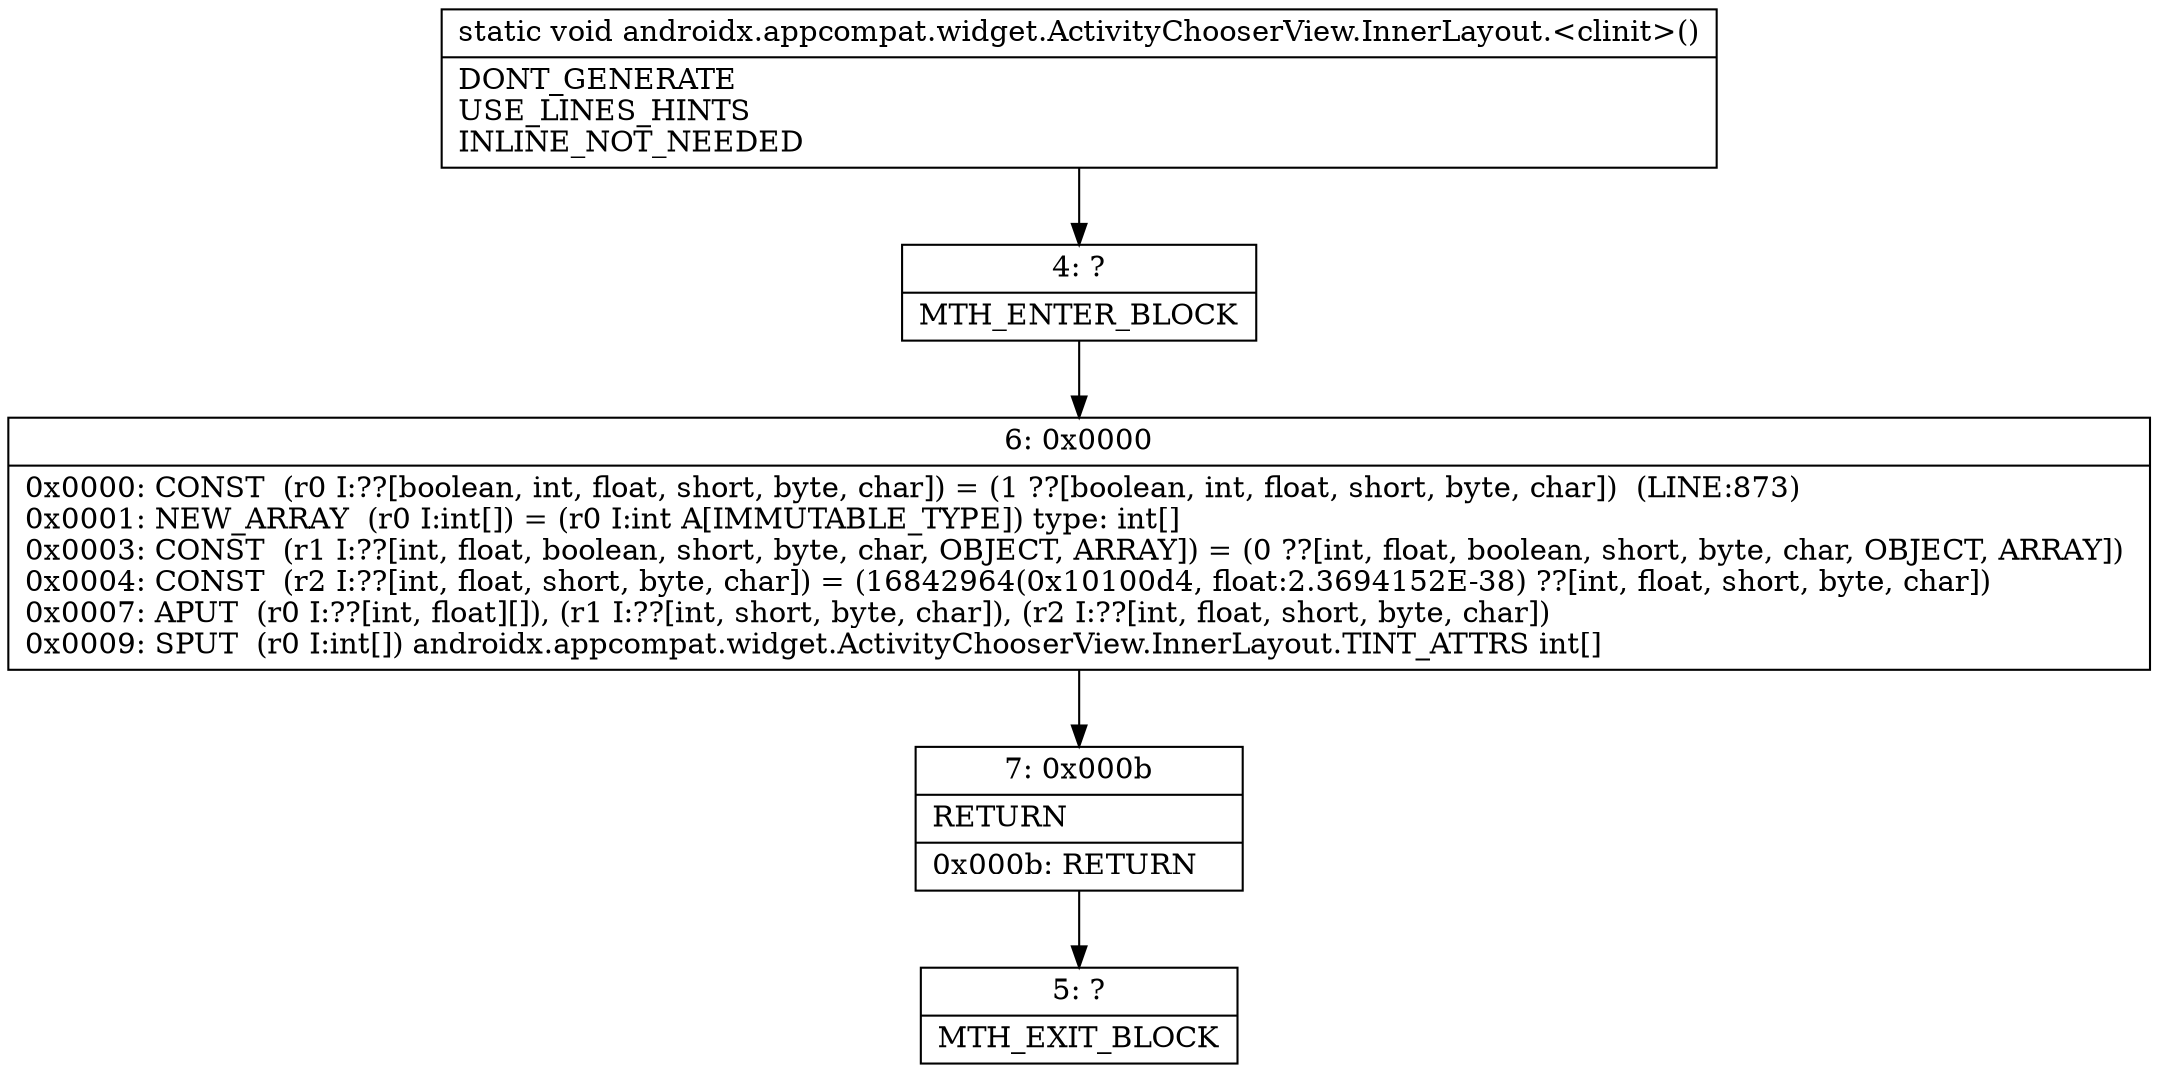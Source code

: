 digraph "CFG forandroidx.appcompat.widget.ActivityChooserView.InnerLayout.\<clinit\>()V" {
Node_4 [shape=record,label="{4\:\ ?|MTH_ENTER_BLOCK\l}"];
Node_6 [shape=record,label="{6\:\ 0x0000|0x0000: CONST  (r0 I:??[boolean, int, float, short, byte, char]) = (1 ??[boolean, int, float, short, byte, char])  (LINE:873)\l0x0001: NEW_ARRAY  (r0 I:int[]) = (r0 I:int A[IMMUTABLE_TYPE]) type: int[] \l0x0003: CONST  (r1 I:??[int, float, boolean, short, byte, char, OBJECT, ARRAY]) = (0 ??[int, float, boolean, short, byte, char, OBJECT, ARRAY]) \l0x0004: CONST  (r2 I:??[int, float, short, byte, char]) = (16842964(0x10100d4, float:2.3694152E\-38) ??[int, float, short, byte, char]) \l0x0007: APUT  (r0 I:??[int, float][]), (r1 I:??[int, short, byte, char]), (r2 I:??[int, float, short, byte, char]) \l0x0009: SPUT  (r0 I:int[]) androidx.appcompat.widget.ActivityChooserView.InnerLayout.TINT_ATTRS int[] \l}"];
Node_7 [shape=record,label="{7\:\ 0x000b|RETURN\l|0x000b: RETURN   \l}"];
Node_5 [shape=record,label="{5\:\ ?|MTH_EXIT_BLOCK\l}"];
MethodNode[shape=record,label="{static void androidx.appcompat.widget.ActivityChooserView.InnerLayout.\<clinit\>()  | DONT_GENERATE\lUSE_LINES_HINTS\lINLINE_NOT_NEEDED\l}"];
MethodNode -> Node_4;Node_4 -> Node_6;
Node_6 -> Node_7;
Node_7 -> Node_5;
}

